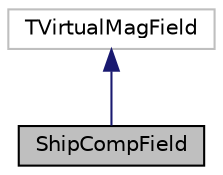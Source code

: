 digraph "ShipCompField"
{
 // LATEX_PDF_SIZE
  edge [fontname="Helvetica",fontsize="10",labelfontname="Helvetica",labelfontsize="10"];
  node [fontname="Helvetica",fontsize="10",shape=record];
  Node1 [label="ShipCompField",height=0.2,width=0.4,color="black", fillcolor="grey75", style="filled", fontcolor="black",tooltip="Class that defines a magnetic field composed from many fields."];
  Node2 -> Node1 [dir="back",color="midnightblue",fontsize="10",style="solid",fontname="Helvetica"];
  Node2 [label="TVirtualMagField",height=0.2,width=0.4,color="grey75", fillcolor="white", style="filled",tooltip=" "];
}
